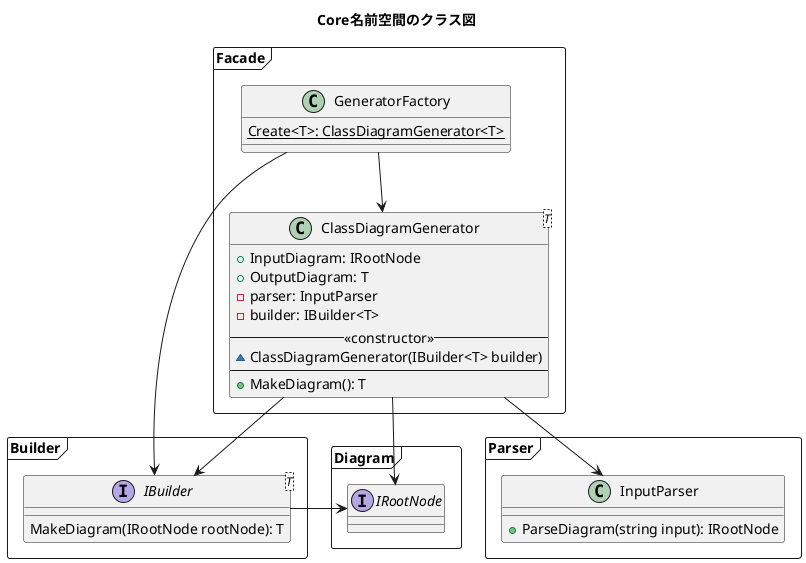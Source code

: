 @startuml core class diagram

title Core名前空間のクラス図

package Diagram <<Frame>>
{
  interface IRootNode
  {
  }
}

package Facade <<Frame>>
{
  class GeneratorFactory
  {
    {static} Create<T>: ClassDiagramGenerator<T>
  }

  class ClassDiagramGenerator<T>
  {
    + InputDiagram: IRootNode
    + OutputDiagram: T
    - parser: InputParser
    - builder: IBuilder<T>
    --<<constructor>>--
    ~ ClassDiagramGenerator(IBuilder<T> builder)
    --
    + MakeDiagram(): T
  }
}

package Builder <<Frame>>
{
  interface IBuilder<T>
  {
    MakeDiagram(IRootNode rootNode): T
  }
}

package Parser <<Frame>>
{
  class InputParser
  {
    + ParseDiagram(string input): IRootNode
  }
}

ClassDiagramGenerator --> IBuilder
ClassDiagramGenerator --> InputParser
ClassDiagramGenerator --> IRootNode

GeneratorFactory --> ClassDiagramGenerator
GeneratorFactory -> IBuilder

IBuilder -> IRootNode

@endluml